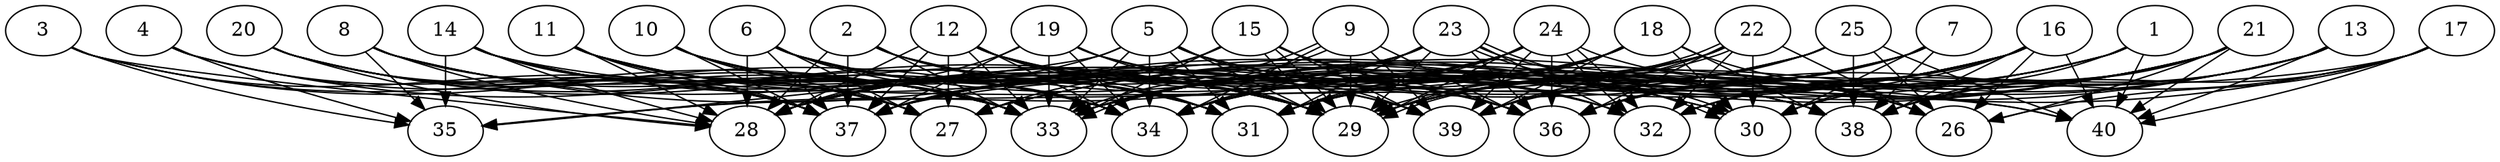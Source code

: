 // DAG automatically generated by daggen at Thu Oct  3 14:06:49 2019
// ./daggen --dot -n 40 --ccr 0.3 --fat 0.9 --regular 0.9 --density 0.9 --mindata 5242880 --maxdata 52428800 
digraph G {
  1 [size="141339307", alpha="0.17", expect_size="42401792"] 
  1 -> 27 [size ="42401792"]
  1 -> 29 [size ="42401792"]
  1 -> 31 [size ="42401792"]
  1 -> 38 [size ="42401792"]
  1 -> 39 [size ="42401792"]
  1 -> 40 [size ="42401792"]
  2 [size="145008640", alpha="0.15", expect_size="43502592"] 
  2 -> 28 [size ="43502592"]
  2 -> 31 [size ="43502592"]
  2 -> 33 [size ="43502592"]
  2 -> 36 [size ="43502592"]
  2 -> 37 [size ="43502592"]
  2 -> 38 [size ="43502592"]
  3 [size="61006507", alpha="0.20", expect_size="18301952"] 
  3 -> 28 [size ="18301952"]
  3 -> 33 [size ="18301952"]
  3 -> 34 [size ="18301952"]
  3 -> 35 [size ="18301952"]
  3 -> 37 [size ="18301952"]
  4 [size="40516267", alpha="0.20", expect_size="12154880"] 
  4 -> 29 [size ="12154880"]
  4 -> 33 [size ="12154880"]
  4 -> 35 [size ="12154880"]
  4 -> 37 [size ="12154880"]
  5 [size="114718720", alpha="0.15", expect_size="34415616"] 
  5 -> 28 [size ="34415616"]
  5 -> 29 [size ="34415616"]
  5 -> 31 [size ="34415616"]
  5 -> 32 [size ="34415616"]
  5 -> 33 [size ="34415616"]
  5 -> 34 [size ="34415616"]
  5 -> 35 [size ="34415616"]
  5 -> 39 [size ="34415616"]
  5 -> 40 [size ="34415616"]
  6 [size="33085440", alpha="0.13", expect_size="9925632"] 
  6 -> 27 [size ="9925632"]
  6 -> 28 [size ="9925632"]
  6 -> 29 [size ="9925632"]
  6 -> 30 [size ="9925632"]
  6 -> 31 [size ="9925632"]
  6 -> 33 [size ="9925632"]
  6 -> 34 [size ="9925632"]
  6 -> 37 [size ="9925632"]
  6 -> 39 [size ="9925632"]
  7 [size="140311893", alpha="0.14", expect_size="42093568"] 
  7 -> 29 [size ="42093568"]
  7 -> 30 [size ="42093568"]
  7 -> 33 [size ="42093568"]
  7 -> 34 [size ="42093568"]
  7 -> 36 [size ="42093568"]
  7 -> 38 [size ="42093568"]
  7 -> 39 [size ="42093568"]
  8 [size="151801173", alpha="0.13", expect_size="45540352"] 
  8 -> 28 [size ="45540352"]
  8 -> 30 [size ="45540352"]
  8 -> 33 [size ="45540352"]
  8 -> 34 [size ="45540352"]
  8 -> 35 [size ="45540352"]
  8 -> 37 [size ="45540352"]
  8 -> 39 [size ="45540352"]
  9 [size="136970240", alpha="0.08", expect_size="41091072"] 
  9 -> 29 [size ="41091072"]
  9 -> 33 [size ="41091072"]
  9 -> 33 [size ="41091072"]
  9 -> 34 [size ="41091072"]
  9 -> 36 [size ="41091072"]
  9 -> 39 [size ="41091072"]
  10 [size="126522027", alpha="0.14", expect_size="37956608"] 
  10 -> 27 [size ="37956608"]
  10 -> 29 [size ="37956608"]
  10 -> 31 [size ="37956608"]
  10 -> 33 [size ="37956608"]
  10 -> 34 [size ="37956608"]
  10 -> 37 [size ="37956608"]
  11 [size="56473600", alpha="0.12", expect_size="16942080"] 
  11 -> 27 [size ="16942080"]
  11 -> 28 [size ="16942080"]
  11 -> 29 [size ="16942080"]
  11 -> 31 [size ="16942080"]
  11 -> 33 [size ="16942080"]
  11 -> 34 [size ="16942080"]
  11 -> 36 [size ="16942080"]
  11 -> 37 [size ="16942080"]
  12 [size="36710400", alpha="0.19", expect_size="11013120"] 
  12 -> 27 [size ="11013120"]
  12 -> 28 [size ="11013120"]
  12 -> 29 [size ="11013120"]
  12 -> 31 [size ="11013120"]
  12 -> 32 [size ="11013120"]
  12 -> 33 [size ="11013120"]
  12 -> 34 [size ="11013120"]
  12 -> 37 [size ="11013120"]
  12 -> 38 [size ="11013120"]
  13 [size="151074133", alpha="0.20", expect_size="45322240"] 
  13 -> 29 [size ="45322240"]
  13 -> 30 [size ="45322240"]
  13 -> 31 [size ="45322240"]
  13 -> 32 [size ="45322240"]
  13 -> 33 [size ="45322240"]
  13 -> 40 [size ="45322240"]
  14 [size="149176320", alpha="0.13", expect_size="44752896"] 
  14 -> 27 [size ="44752896"]
  14 -> 28 [size ="44752896"]
  14 -> 29 [size ="44752896"]
  14 -> 33 [size ="44752896"]
  14 -> 35 [size ="44752896"]
  14 -> 37 [size ="44752896"]
  14 -> 39 [size ="44752896"]
  14 -> 40 [size ="44752896"]
  15 [size="146210133", alpha="0.03", expect_size="43863040"] 
  15 -> 27 [size ="43863040"]
  15 -> 29 [size ="43863040"]
  15 -> 29 [size ="43863040"]
  15 -> 32 [size ="43863040"]
  15 -> 33 [size ="43863040"]
  15 -> 36 [size ="43863040"]
  15 -> 37 [size ="43863040"]
  15 -> 39 [size ="43863040"]
  16 [size="103724373", alpha="0.02", expect_size="31117312"] 
  16 -> 26 [size ="31117312"]
  16 -> 27 [size ="31117312"]
  16 -> 30 [size ="31117312"]
  16 -> 31 [size ="31117312"]
  16 -> 32 [size ="31117312"]
  16 -> 33 [size ="31117312"]
  16 -> 34 [size ="31117312"]
  16 -> 36 [size ="31117312"]
  16 -> 37 [size ="31117312"]
  16 -> 38 [size ="31117312"]
  16 -> 40 [size ="31117312"]
  17 [size="48537600", alpha="0.16", expect_size="14561280"] 
  17 -> 26 [size ="14561280"]
  17 -> 33 [size ="14561280"]
  17 -> 36 [size ="14561280"]
  17 -> 37 [size ="14561280"]
  17 -> 38 [size ="14561280"]
  17 -> 40 [size ="14561280"]
  18 [size="154975573", alpha="0.05", expect_size="46492672"] 
  18 -> 26 [size ="46492672"]
  18 -> 28 [size ="46492672"]
  18 -> 29 [size ="46492672"]
  18 -> 30 [size ="46492672"]
  18 -> 31 [size ="46492672"]
  18 -> 33 [size ="46492672"]
  18 -> 34 [size ="46492672"]
  18 -> 38 [size ="46492672"]
  18 -> 39 [size ="46492672"]
  19 [size="102676480", alpha="0.07", expect_size="30802944"] 
  19 -> 28 [size ="30802944"]
  19 -> 29 [size ="30802944"]
  19 -> 33 [size ="30802944"]
  19 -> 34 [size ="30802944"]
  19 -> 36 [size ="30802944"]
  19 -> 37 [size ="30802944"]
  19 -> 38 [size ="30802944"]
  20 [size="167229440", alpha="0.04", expect_size="50168832"] 
  20 -> 27 [size ="50168832"]
  20 -> 28 [size ="50168832"]
  20 -> 29 [size ="50168832"]
  20 -> 31 [size ="50168832"]
  20 -> 33 [size ="50168832"]
  20 -> 37 [size ="50168832"]
  21 [size="123880107", alpha="0.16", expect_size="37164032"] 
  21 -> 26 [size ="37164032"]
  21 -> 27 [size ="37164032"]
  21 -> 29 [size ="37164032"]
  21 -> 30 [size ="37164032"]
  21 -> 32 [size ="37164032"]
  21 -> 33 [size ="37164032"]
  21 -> 36 [size ="37164032"]
  21 -> 37 [size ="37164032"]
  21 -> 38 [size ="37164032"]
  21 -> 40 [size ="37164032"]
  22 [size="58934613", alpha="0.05", expect_size="17680384"] 
  22 -> 26 [size ="17680384"]
  22 -> 29 [size ="17680384"]
  22 -> 29 [size ="17680384"]
  22 -> 30 [size ="17680384"]
  22 -> 32 [size ="17680384"]
  22 -> 34 [size ="17680384"]
  22 -> 35 [size ="17680384"]
  22 -> 36 [size ="17680384"]
  22 -> 37 [size ="17680384"]
  22 -> 39 [size ="17680384"]
  23 [size="53425493", alpha="0.19", expect_size="16027648"] 
  23 -> 26 [size ="16027648"]
  23 -> 29 [size ="16027648"]
  23 -> 30 [size ="16027648"]
  23 -> 30 [size ="16027648"]
  23 -> 31 [size ="16027648"]
  23 -> 32 [size ="16027648"]
  23 -> 33 [size ="16027648"]
  23 -> 34 [size ="16027648"]
  23 -> 35 [size ="16027648"]
  23 -> 36 [size ="16027648"]
  23 -> 37 [size ="16027648"]
  24 [size="49684480", alpha="0.16", expect_size="14905344"] 
  24 -> 26 [size ="14905344"]
  24 -> 28 [size ="14905344"]
  24 -> 29 [size ="14905344"]
  24 -> 31 [size ="14905344"]
  24 -> 32 [size ="14905344"]
  24 -> 32 [size ="14905344"]
  24 -> 33 [size ="14905344"]
  24 -> 34 [size ="14905344"]
  24 -> 36 [size ="14905344"]
  24 -> 39 [size ="14905344"]
  25 [size="154658133", alpha="0.06", expect_size="46397440"] 
  25 -> 26 [size ="46397440"]
  25 -> 28 [size ="46397440"]
  25 -> 29 [size ="46397440"]
  25 -> 34 [size ="46397440"]
  25 -> 37 [size ="46397440"]
  25 -> 38 [size ="46397440"]
  25 -> 39 [size ="46397440"]
  25 -> 40 [size ="46397440"]
  26 [size="19220480", alpha="0.17", expect_size="5766144"] 
  27 [size="36242773", alpha="0.05", expect_size="10872832"] 
  28 [size="159918080", alpha="0.09", expect_size="47975424"] 
  29 [size="45277867", alpha="0.08", expect_size="13583360"] 
  30 [size="99829760", alpha="0.02", expect_size="29948928"] 
  31 [size="128863573", alpha="0.20", expect_size="38659072"] 
  32 [size="98955947", alpha="0.01", expect_size="29686784"] 
  33 [size="137646080", alpha="0.18", expect_size="41293824"] 
  34 [size="131177813", alpha="0.13", expect_size="39353344"] 
  35 [size="102597973", alpha="0.03", expect_size="30779392"] 
  36 [size="149145600", alpha="0.05", expect_size="44743680"] 
  37 [size="129150293", alpha="0.11", expect_size="38745088"] 
  38 [size="165447680", alpha="0.14", expect_size="49634304"] 
  39 [size="77796693", alpha="0.08", expect_size="23339008"] 
  40 [size="142977707", alpha="0.01", expect_size="42893312"] 
}
